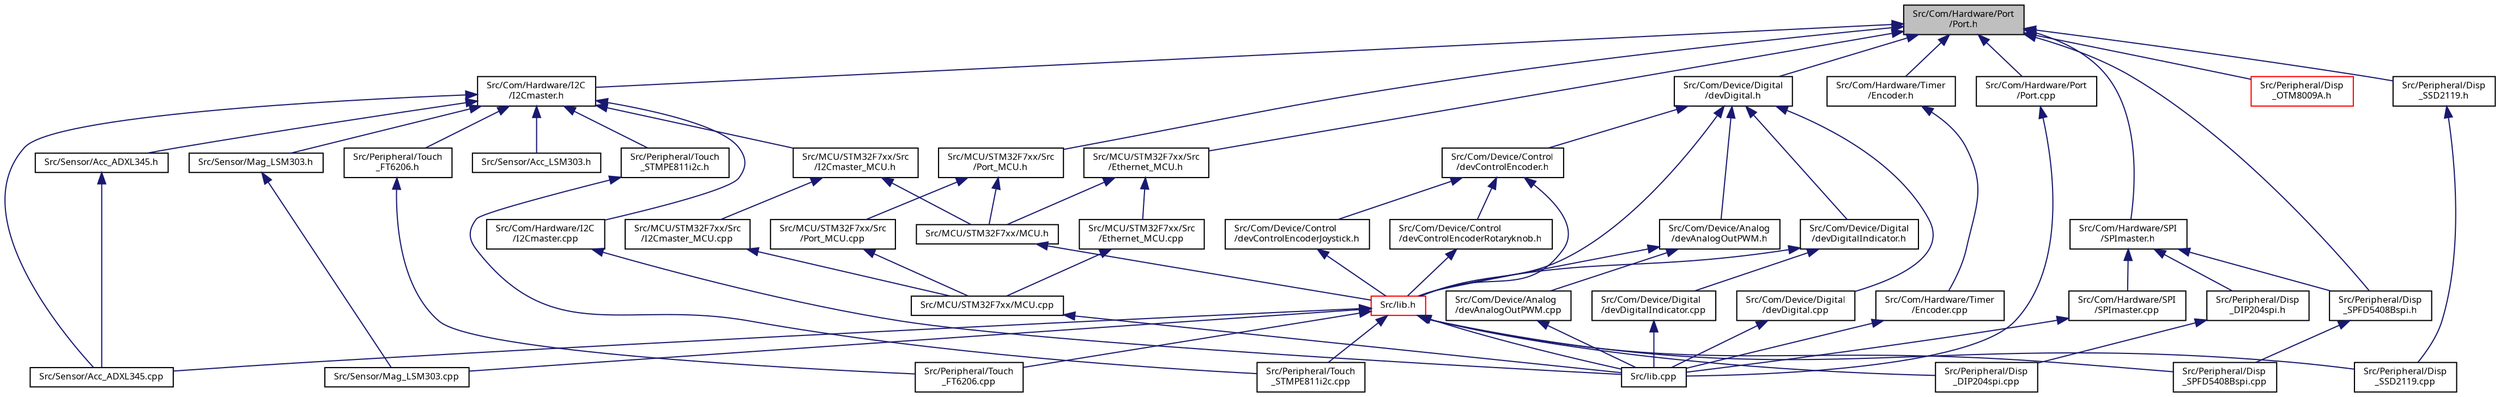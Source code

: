 digraph "Src/Com/Hardware/Port/Port.h"
{
  edge [fontname="Sans",fontsize="8",labelfontname="Sans",labelfontsize="8"];
  node [fontname="Sans",fontsize="8",shape=record];
  Node1 [label="Src/Com/Hardware/Port\l/Port.h",height=0.2,width=0.4,color="black", fillcolor="grey75", style="filled", fontcolor="black"];
  Node1 -> Node2 [dir="back",color="midnightblue",fontsize="8",style="solid",fontname="Sans"];
  Node2 [label="Src/Com/Device/Digital\l/devDigital.h",height=0.2,width=0.4,color="black", fillcolor="white", style="filled",URL="$dev_digital_8h.html"];
  Node2 -> Node3 [dir="back",color="midnightblue",fontsize="8",style="solid",fontname="Sans"];
  Node3 [label="Src/Com/Device/Analog\l/devAnalogOutPWM.h",height=0.2,width=0.4,color="black", fillcolor="white", style="filled",URL="$dev_analog_out_p_w_m_8h.html"];
  Node3 -> Node4 [dir="back",color="midnightblue",fontsize="8",style="solid",fontname="Sans"];
  Node4 [label="Src/lib.h",height=0.2,width=0.4,color="red", fillcolor="white", style="filled",URL="$lib_8h.html",tooltip="Library main include file. "];
  Node4 -> Node5 [dir="back",color="midnightblue",fontsize="8",style="solid",fontname="Sans"];
  Node5 [label="Src/lib.cpp",height=0.2,width=0.4,color="black", fillcolor="white", style="filled",URL="$lib_8cpp.html",tooltip="Summary of complete library code. "];
  Node4 -> Node6 [dir="back",color="midnightblue",fontsize="8",style="solid",fontname="Sans"];
  Node6 [label="Src/Peripheral/Disp\l_DIP204spi.cpp",height=0.2,width=0.4,color="black", fillcolor="white", style="filled",URL="$_disp___d_i_p204spi_8cpp.html"];
  Node4 -> Node7 [dir="back",color="midnightblue",fontsize="8",style="solid",fontname="Sans"];
  Node7 [label="Src/Peripheral/Disp\l_SPFD5408Bspi.cpp",height=0.2,width=0.4,color="black", fillcolor="white", style="filled",URL="$_disp___s_p_f_d5408_bspi_8cpp.html"];
  Node4 -> Node8 [dir="back",color="midnightblue",fontsize="8",style="solid",fontname="Sans"];
  Node8 [label="Src/Peripheral/Disp\l_SSD2119.cpp",height=0.2,width=0.4,color="black", fillcolor="white", style="filled",URL="$_disp___s_s_d2119_8cpp.html"];
  Node4 -> Node9 [dir="back",color="midnightblue",fontsize="8",style="solid",fontname="Sans"];
  Node9 [label="Src/Peripheral/Touch\l_FT6206.cpp",height=0.2,width=0.4,color="black", fillcolor="white", style="filled",URL="$_touch___f_t6206_8cpp.html"];
  Node4 -> Node10 [dir="back",color="midnightblue",fontsize="8",style="solid",fontname="Sans"];
  Node10 [label="Src/Peripheral/Touch\l_STMPE811i2c.cpp",height=0.2,width=0.4,color="black", fillcolor="white", style="filled",URL="$_touch___s_t_m_p_e811i2c_8cpp.html"];
  Node4 -> Node11 [dir="back",color="midnightblue",fontsize="8",style="solid",fontname="Sans"];
  Node11 [label="Src/Sensor/Acc_ADXL345.cpp",height=0.2,width=0.4,color="black", fillcolor="white", style="filled",URL="$_acc___a_d_x_l345_8cpp.html"];
  Node4 -> Node12 [dir="back",color="midnightblue",fontsize="8",style="solid",fontname="Sans"];
  Node12 [label="Src/Sensor/Mag_LSM303.cpp",height=0.2,width=0.4,color="black", fillcolor="white", style="filled",URL="$_mag___l_s_m303_8cpp.html"];
  Node3 -> Node13 [dir="back",color="midnightblue",fontsize="8",style="solid",fontname="Sans"];
  Node13 [label="Src/Com/Device/Analog\l/devAnalogOutPWM.cpp",height=0.2,width=0.4,color="black", fillcolor="white", style="filled",URL="$dev_analog_out_p_w_m_8cpp.html"];
  Node13 -> Node5 [dir="back",color="midnightblue",fontsize="8",style="solid",fontname="Sans"];
  Node2 -> Node4 [dir="back",color="midnightblue",fontsize="8",style="solid",fontname="Sans"];
  Node2 -> Node14 [dir="back",color="midnightblue",fontsize="8",style="solid",fontname="Sans"];
  Node14 [label="Src/Com/Device/Digital\l/devDigitalIndicator.h",height=0.2,width=0.4,color="black", fillcolor="white", style="filled",URL="$dev_digital_indicator_8h.html"];
  Node14 -> Node4 [dir="back",color="midnightblue",fontsize="8",style="solid",fontname="Sans"];
  Node14 -> Node15 [dir="back",color="midnightblue",fontsize="8",style="solid",fontname="Sans"];
  Node15 [label="Src/Com/Device/Digital\l/devDigitalIndicator.cpp",height=0.2,width=0.4,color="black", fillcolor="white", style="filled",URL="$dev_digital_indicator_8cpp_source.html"];
  Node15 -> Node5 [dir="back",color="midnightblue",fontsize="8",style="solid",fontname="Sans"];
  Node2 -> Node16 [dir="back",color="midnightblue",fontsize="8",style="solid",fontname="Sans"];
  Node16 [label="Src/Com/Device/Control\l/devControlEncoder.h",height=0.2,width=0.4,color="black", fillcolor="white", style="filled",URL="$dev_control_encoder_8h.html"];
  Node16 -> Node4 [dir="back",color="midnightblue",fontsize="8",style="solid",fontname="Sans"];
  Node16 -> Node17 [dir="back",color="midnightblue",fontsize="8",style="solid",fontname="Sans"];
  Node17 [label="Src/Com/Device/Control\l/devControlEncoderJoystick.h",height=0.2,width=0.4,color="black", fillcolor="white", style="filled",URL="$dev_control_encoder_joystick_8h.html"];
  Node17 -> Node4 [dir="back",color="midnightblue",fontsize="8",style="solid",fontname="Sans"];
  Node16 -> Node18 [dir="back",color="midnightblue",fontsize="8",style="solid",fontname="Sans"];
  Node18 [label="Src/Com/Device/Control\l/devControlEncoderRotaryknob.h",height=0.2,width=0.4,color="black", fillcolor="white", style="filled",URL="$dev_control_encoder_rotaryknob_8h.html"];
  Node18 -> Node4 [dir="back",color="midnightblue",fontsize="8",style="solid",fontname="Sans"];
  Node2 -> Node19 [dir="back",color="midnightblue",fontsize="8",style="solid",fontname="Sans"];
  Node19 [label="Src/Com/Device/Digital\l/devDigital.cpp",height=0.2,width=0.4,color="black", fillcolor="white", style="filled",URL="$dev_digital_8cpp.html"];
  Node19 -> Node5 [dir="back",color="midnightblue",fontsize="8",style="solid",fontname="Sans"];
  Node1 -> Node20 [dir="back",color="midnightblue",fontsize="8",style="solid",fontname="Sans"];
  Node20 [label="Src/Com/Hardware/Timer\l/Encoder.h",height=0.2,width=0.4,color="black", fillcolor="white", style="filled",URL="$_encoder_8h.html"];
  Node20 -> Node21 [dir="back",color="midnightblue",fontsize="8",style="solid",fontname="Sans"];
  Node21 [label="Src/Com/Hardware/Timer\l/Encoder.cpp",height=0.2,width=0.4,color="black", fillcolor="white", style="filled",URL="$_encoder_8cpp.html"];
  Node21 -> Node5 [dir="back",color="midnightblue",fontsize="8",style="solid",fontname="Sans"];
  Node1 -> Node22 [dir="back",color="midnightblue",fontsize="8",style="solid",fontname="Sans"];
  Node22 [label="Src/Com/Hardware/I2C\l/I2Cmaster.h",height=0.2,width=0.4,color="black", fillcolor="white", style="filled",URL="$_i2_cmaster_8h.html"];
  Node22 -> Node23 [dir="back",color="midnightblue",fontsize="8",style="solid",fontname="Sans"];
  Node23 [label="Src/Com/Hardware/I2C\l/I2Cmaster.cpp",height=0.2,width=0.4,color="black", fillcolor="white", style="filled",URL="$_i2_cmaster_8cpp.html"];
  Node23 -> Node5 [dir="back",color="midnightblue",fontsize="8",style="solid",fontname="Sans"];
  Node22 -> Node24 [dir="back",color="midnightblue",fontsize="8",style="solid",fontname="Sans"];
  Node24 [label="Src/MCU/STM32F7xx/Src\l/I2Cmaster_MCU.h",height=0.2,width=0.4,color="black", fillcolor="white", style="filled",URL="$_i2_cmaster___m_c_u_8h.html"];
  Node24 -> Node25 [dir="back",color="midnightblue",fontsize="8",style="solid",fontname="Sans"];
  Node25 [label="Src/MCU/STM32F7xx/Src\l/I2Cmaster_MCU.cpp",height=0.2,width=0.4,color="black", fillcolor="white", style="filled",URL="$_i2_cmaster___m_c_u_8cpp.html"];
  Node25 -> Node26 [dir="back",color="midnightblue",fontsize="8",style="solid",fontname="Sans"];
  Node26 [label="Src/MCU/STM32F7xx/MCU.cpp",height=0.2,width=0.4,color="black", fillcolor="white", style="filled",URL="$_m_c_u_8cpp_source.html"];
  Node26 -> Node5 [dir="back",color="midnightblue",fontsize="8",style="solid",fontname="Sans"];
  Node24 -> Node27 [dir="back",color="midnightblue",fontsize="8",style="solid",fontname="Sans"];
  Node27 [label="Src/MCU/STM32F7xx/MCU.h",height=0.2,width=0.4,color="black", fillcolor="white", style="filled",URL="$_m_c_u_8h_source.html"];
  Node27 -> Node4 [dir="back",color="midnightblue",fontsize="8",style="solid",fontname="Sans"];
  Node22 -> Node28 [dir="back",color="midnightblue",fontsize="8",style="solid",fontname="Sans"];
  Node28 [label="Src/Peripheral/Touch\l_FT6206.h",height=0.2,width=0.4,color="black", fillcolor="white", style="filled",URL="$_touch___f_t6206_8h.html"];
  Node28 -> Node9 [dir="back",color="midnightblue",fontsize="8",style="solid",fontname="Sans"];
  Node22 -> Node29 [dir="back",color="midnightblue",fontsize="8",style="solid",fontname="Sans"];
  Node29 [label="Src/Peripheral/Touch\l_STMPE811i2c.h",height=0.2,width=0.4,color="black", fillcolor="white", style="filled",URL="$_touch___s_t_m_p_e811i2c_8h.html"];
  Node29 -> Node10 [dir="back",color="midnightblue",fontsize="8",style="solid",fontname="Sans"];
  Node22 -> Node11 [dir="back",color="midnightblue",fontsize="8",style="solid",fontname="Sans"];
  Node22 -> Node30 [dir="back",color="midnightblue",fontsize="8",style="solid",fontname="Sans"];
  Node30 [label="Src/Sensor/Acc_ADXL345.h",height=0.2,width=0.4,color="black", fillcolor="white", style="filled",URL="$_acc___a_d_x_l345_8h.html"];
  Node30 -> Node11 [dir="back",color="midnightblue",fontsize="8",style="solid",fontname="Sans"];
  Node22 -> Node31 [dir="back",color="midnightblue",fontsize="8",style="solid",fontname="Sans"];
  Node31 [label="Src/Sensor/Acc_LSM303.h",height=0.2,width=0.4,color="black", fillcolor="white", style="filled",URL="$_acc___l_s_m303_8h.html"];
  Node22 -> Node32 [dir="back",color="midnightblue",fontsize="8",style="solid",fontname="Sans"];
  Node32 [label="Src/Sensor/Mag_LSM303.h",height=0.2,width=0.4,color="black", fillcolor="white", style="filled",URL="$_mag___l_s_m303_8h.html"];
  Node32 -> Node12 [dir="back",color="midnightblue",fontsize="8",style="solid",fontname="Sans"];
  Node1 -> Node33 [dir="back",color="midnightblue",fontsize="8",style="solid",fontname="Sans"];
  Node33 [label="Src/Com/Hardware/Port\l/Port.cpp",height=0.2,width=0.4,color="black", fillcolor="white", style="filled",URL="$_port_8cpp.html"];
  Node33 -> Node5 [dir="back",color="midnightblue",fontsize="8",style="solid",fontname="Sans"];
  Node1 -> Node34 [dir="back",color="midnightblue",fontsize="8",style="solid",fontname="Sans"];
  Node34 [label="Src/Com/Hardware/SPI\l/SPImaster.h",height=0.2,width=0.4,color="black", fillcolor="white", style="filled",URL="$_s_p_imaster_8h.html"];
  Node34 -> Node35 [dir="back",color="midnightblue",fontsize="8",style="solid",fontname="Sans"];
  Node35 [label="Src/Com/Hardware/SPI\l/SPImaster.cpp",height=0.2,width=0.4,color="black", fillcolor="white", style="filled",URL="$_s_p_imaster_8cpp.html"];
  Node35 -> Node5 [dir="back",color="midnightblue",fontsize="8",style="solid",fontname="Sans"];
  Node34 -> Node36 [dir="back",color="midnightblue",fontsize="8",style="solid",fontname="Sans"];
  Node36 [label="Src/Peripheral/Disp\l_DIP204spi.h",height=0.2,width=0.4,color="black", fillcolor="white", style="filled",URL="$_disp___d_i_p204spi_8h.html"];
  Node36 -> Node6 [dir="back",color="midnightblue",fontsize="8",style="solid",fontname="Sans"];
  Node34 -> Node37 [dir="back",color="midnightblue",fontsize="8",style="solid",fontname="Sans"];
  Node37 [label="Src/Peripheral/Disp\l_SPFD5408Bspi.h",height=0.2,width=0.4,color="black", fillcolor="white", style="filled",URL="$_disp___s_p_f_d5408_bspi_8h.html"];
  Node37 -> Node7 [dir="back",color="midnightblue",fontsize="8",style="solid",fontname="Sans"];
  Node1 -> Node38 [dir="back",color="midnightblue",fontsize="8",style="solid",fontname="Sans"];
  Node38 [label="Src/MCU/STM32F7xx/Src\l/Ethernet_MCU.h",height=0.2,width=0.4,color="black", fillcolor="white", style="filled",URL="$_ethernet___m_c_u_8h_source.html"];
  Node38 -> Node39 [dir="back",color="midnightblue",fontsize="8",style="solid",fontname="Sans"];
  Node39 [label="Src/MCU/STM32F7xx/Src\l/Ethernet_MCU.cpp",height=0.2,width=0.4,color="black", fillcolor="white", style="filled",URL="$_ethernet___m_c_u_8cpp_source.html"];
  Node39 -> Node26 [dir="back",color="midnightblue",fontsize="8",style="solid",fontname="Sans"];
  Node38 -> Node27 [dir="back",color="midnightblue",fontsize="8",style="solid",fontname="Sans"];
  Node1 -> Node40 [dir="back",color="midnightblue",fontsize="8",style="solid",fontname="Sans"];
  Node40 [label="Src/MCU/STM32F7xx/Src\l/Port_MCU.h",height=0.2,width=0.4,color="black", fillcolor="white", style="filled",URL="$_port___m_c_u_8h.html"];
  Node40 -> Node41 [dir="back",color="midnightblue",fontsize="8",style="solid",fontname="Sans"];
  Node41 [label="Src/MCU/STM32F7xx/Src\l/Port_MCU.cpp",height=0.2,width=0.4,color="black", fillcolor="white", style="filled",URL="$_port___m_c_u_8cpp.html"];
  Node41 -> Node26 [dir="back",color="midnightblue",fontsize="8",style="solid",fontname="Sans"];
  Node40 -> Node27 [dir="back",color="midnightblue",fontsize="8",style="solid",fontname="Sans"];
  Node1 -> Node42 [dir="back",color="midnightblue",fontsize="8",style="solid",fontname="Sans"];
  Node42 [label="Src/Peripheral/Disp\l_OTM8009A.h",height=0.2,width=0.4,color="red", fillcolor="white", style="filled",URL="$_disp___o_t_m8009_a_8h.html"];
  Node1 -> Node37 [dir="back",color="midnightblue",fontsize="8",style="solid",fontname="Sans"];
  Node1 -> Node43 [dir="back",color="midnightblue",fontsize="8",style="solid",fontname="Sans"];
  Node43 [label="Src/Peripheral/Disp\l_SSD2119.h",height=0.2,width=0.4,color="black", fillcolor="white", style="filled",URL="$_disp___s_s_d2119_8h.html"];
  Node43 -> Node8 [dir="back",color="midnightblue",fontsize="8",style="solid",fontname="Sans"];
}
